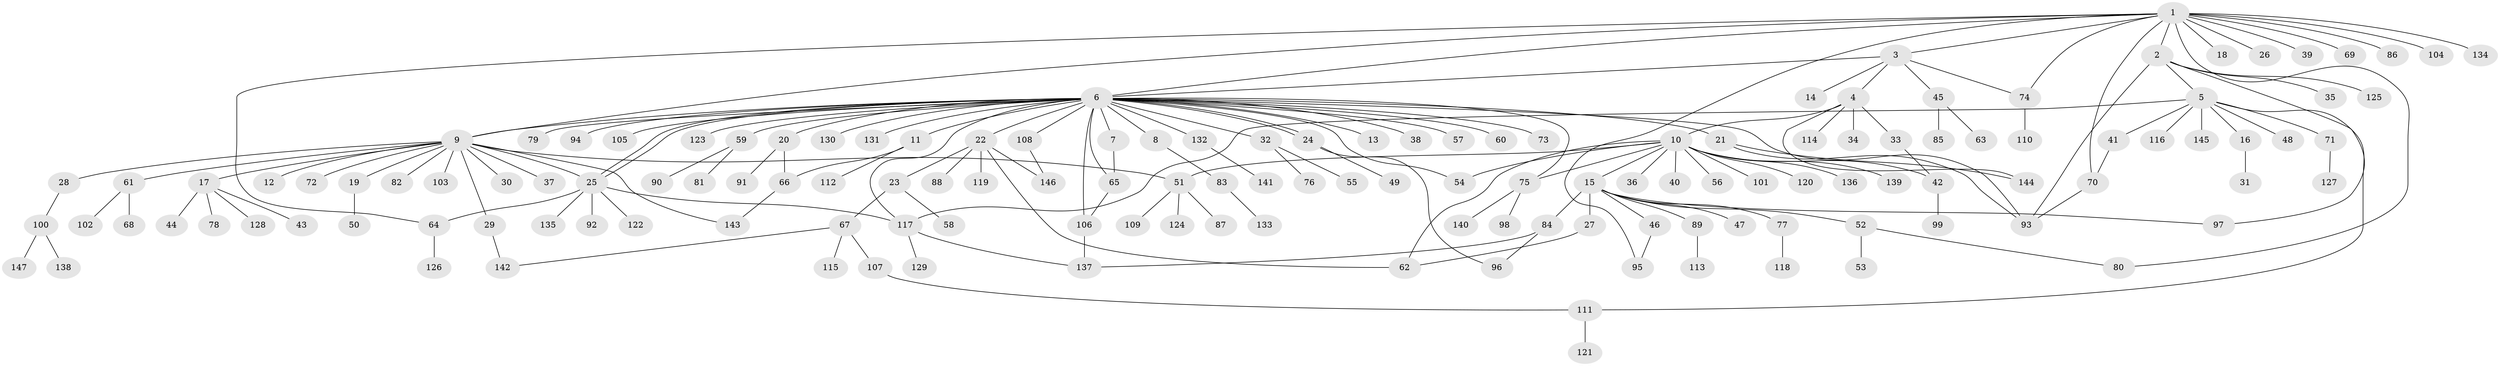 // coarse degree distribution, {13: 0.011235955056179775, 1: 0.5056179775280899, 4: 0.056179775280898875, 8: 0.02247191011235955, 2: 0.25842696629213485, 3: 0.07865168539325842, 15: 0.011235955056179775, 5: 0.033707865168539325, 29: 0.011235955056179775, 14: 0.011235955056179775}
// Generated by graph-tools (version 1.1) at 2025/36/03/04/25 23:36:56]
// undirected, 147 vertices, 179 edges
graph export_dot {
  node [color=gray90,style=filled];
  1;
  2;
  3;
  4;
  5;
  6;
  7;
  8;
  9;
  10;
  11;
  12;
  13;
  14;
  15;
  16;
  17;
  18;
  19;
  20;
  21;
  22;
  23;
  24;
  25;
  26;
  27;
  28;
  29;
  30;
  31;
  32;
  33;
  34;
  35;
  36;
  37;
  38;
  39;
  40;
  41;
  42;
  43;
  44;
  45;
  46;
  47;
  48;
  49;
  50;
  51;
  52;
  53;
  54;
  55;
  56;
  57;
  58;
  59;
  60;
  61;
  62;
  63;
  64;
  65;
  66;
  67;
  68;
  69;
  70;
  71;
  72;
  73;
  74;
  75;
  76;
  77;
  78;
  79;
  80;
  81;
  82;
  83;
  84;
  85;
  86;
  87;
  88;
  89;
  90;
  91;
  92;
  93;
  94;
  95;
  96;
  97;
  98;
  99;
  100;
  101;
  102;
  103;
  104;
  105;
  106;
  107;
  108;
  109;
  110;
  111;
  112;
  113;
  114;
  115;
  116;
  117;
  118;
  119;
  120;
  121;
  122;
  123;
  124;
  125;
  126;
  127;
  128;
  129;
  130;
  131;
  132;
  133;
  134;
  135;
  136;
  137;
  138;
  139;
  140;
  141;
  142;
  143;
  144;
  145;
  146;
  147;
  1 -- 2;
  1 -- 3;
  1 -- 6;
  1 -- 9;
  1 -- 18;
  1 -- 26;
  1 -- 39;
  1 -- 64;
  1 -- 69;
  1 -- 70;
  1 -- 74;
  1 -- 80;
  1 -- 86;
  1 -- 95;
  1 -- 104;
  1 -- 134;
  2 -- 5;
  2 -- 35;
  2 -- 93;
  2 -- 97;
  2 -- 125;
  3 -- 4;
  3 -- 6;
  3 -- 14;
  3 -- 45;
  3 -- 74;
  4 -- 10;
  4 -- 33;
  4 -- 34;
  4 -- 114;
  4 -- 144;
  5 -- 16;
  5 -- 41;
  5 -- 48;
  5 -- 71;
  5 -- 111;
  5 -- 116;
  5 -- 117;
  5 -- 145;
  6 -- 7;
  6 -- 8;
  6 -- 9;
  6 -- 11;
  6 -- 13;
  6 -- 20;
  6 -- 21;
  6 -- 22;
  6 -- 24;
  6 -- 24;
  6 -- 25;
  6 -- 25;
  6 -- 32;
  6 -- 38;
  6 -- 54;
  6 -- 57;
  6 -- 59;
  6 -- 60;
  6 -- 65;
  6 -- 73;
  6 -- 75;
  6 -- 79;
  6 -- 93;
  6 -- 94;
  6 -- 105;
  6 -- 106;
  6 -- 108;
  6 -- 117;
  6 -- 123;
  6 -- 130;
  6 -- 131;
  6 -- 132;
  7 -- 65;
  8 -- 83;
  9 -- 12;
  9 -- 17;
  9 -- 19;
  9 -- 25;
  9 -- 28;
  9 -- 29;
  9 -- 30;
  9 -- 37;
  9 -- 51;
  9 -- 61;
  9 -- 72;
  9 -- 82;
  9 -- 103;
  9 -- 143;
  10 -- 15;
  10 -- 36;
  10 -- 40;
  10 -- 42;
  10 -- 51;
  10 -- 54;
  10 -- 56;
  10 -- 62;
  10 -- 75;
  10 -- 101;
  10 -- 120;
  10 -- 136;
  10 -- 139;
  11 -- 66;
  11 -- 112;
  15 -- 27;
  15 -- 46;
  15 -- 47;
  15 -- 52;
  15 -- 77;
  15 -- 84;
  15 -- 89;
  15 -- 97;
  16 -- 31;
  17 -- 43;
  17 -- 44;
  17 -- 78;
  17 -- 128;
  19 -- 50;
  20 -- 66;
  20 -- 91;
  21 -- 93;
  21 -- 144;
  22 -- 23;
  22 -- 62;
  22 -- 88;
  22 -- 119;
  22 -- 146;
  23 -- 58;
  23 -- 67;
  24 -- 49;
  24 -- 96;
  25 -- 64;
  25 -- 92;
  25 -- 117;
  25 -- 122;
  25 -- 135;
  27 -- 62;
  28 -- 100;
  29 -- 142;
  32 -- 55;
  32 -- 76;
  33 -- 42;
  41 -- 70;
  42 -- 99;
  45 -- 63;
  45 -- 85;
  46 -- 95;
  51 -- 87;
  51 -- 109;
  51 -- 124;
  52 -- 53;
  52 -- 80;
  59 -- 81;
  59 -- 90;
  61 -- 68;
  61 -- 102;
  64 -- 126;
  65 -- 106;
  66 -- 143;
  67 -- 107;
  67 -- 115;
  67 -- 142;
  70 -- 93;
  71 -- 127;
  74 -- 110;
  75 -- 98;
  75 -- 140;
  77 -- 118;
  83 -- 133;
  84 -- 96;
  84 -- 137;
  89 -- 113;
  100 -- 138;
  100 -- 147;
  106 -- 137;
  107 -- 111;
  108 -- 146;
  111 -- 121;
  117 -- 129;
  117 -- 137;
  132 -- 141;
}
